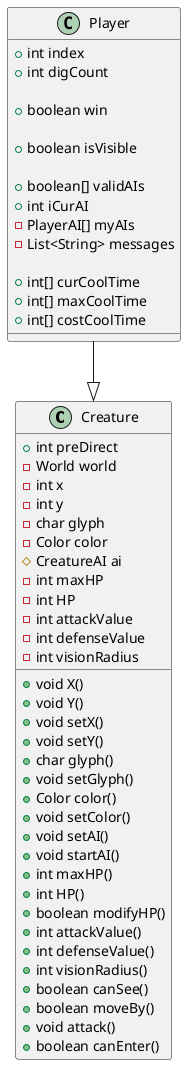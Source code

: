 @startuml creature

class Creature {
    + int preDirect
    - World world
    - int x
    - int y
    + void X()
    + void Y()
    + void setX()
    + void setY()
    - char glyph
    + char glyph()
    + void setGlyph()
    - Color color
    + Color color()
    + void setColor()
    # CreatureAI ai
    + void setAI()
    + void startAI()
    - int maxHP
    + int maxHP()
    - int HP
    + int HP()
    + boolean modifyHP()
    - int attackValue
    + int attackValue()
    - int defenseValue
    + int defenseValue()
    - int visionRadius
    + int visionRadius()
    + boolean canSee()
    + boolean moveBy()
    + void attack()
    + boolean canEnter()
}

class Player {
    + int index
    + int digCount

    + boolean win

    + boolean isVisible

    + boolean[] validAIs
    + int iCurAI
    - PlayerAI[] myAIs
    - List<String> messages

    + int[] curCoolTime
    +  int[] maxCoolTime
    +  int[] costCoolTime

}

Player --|> Creature

@enduml